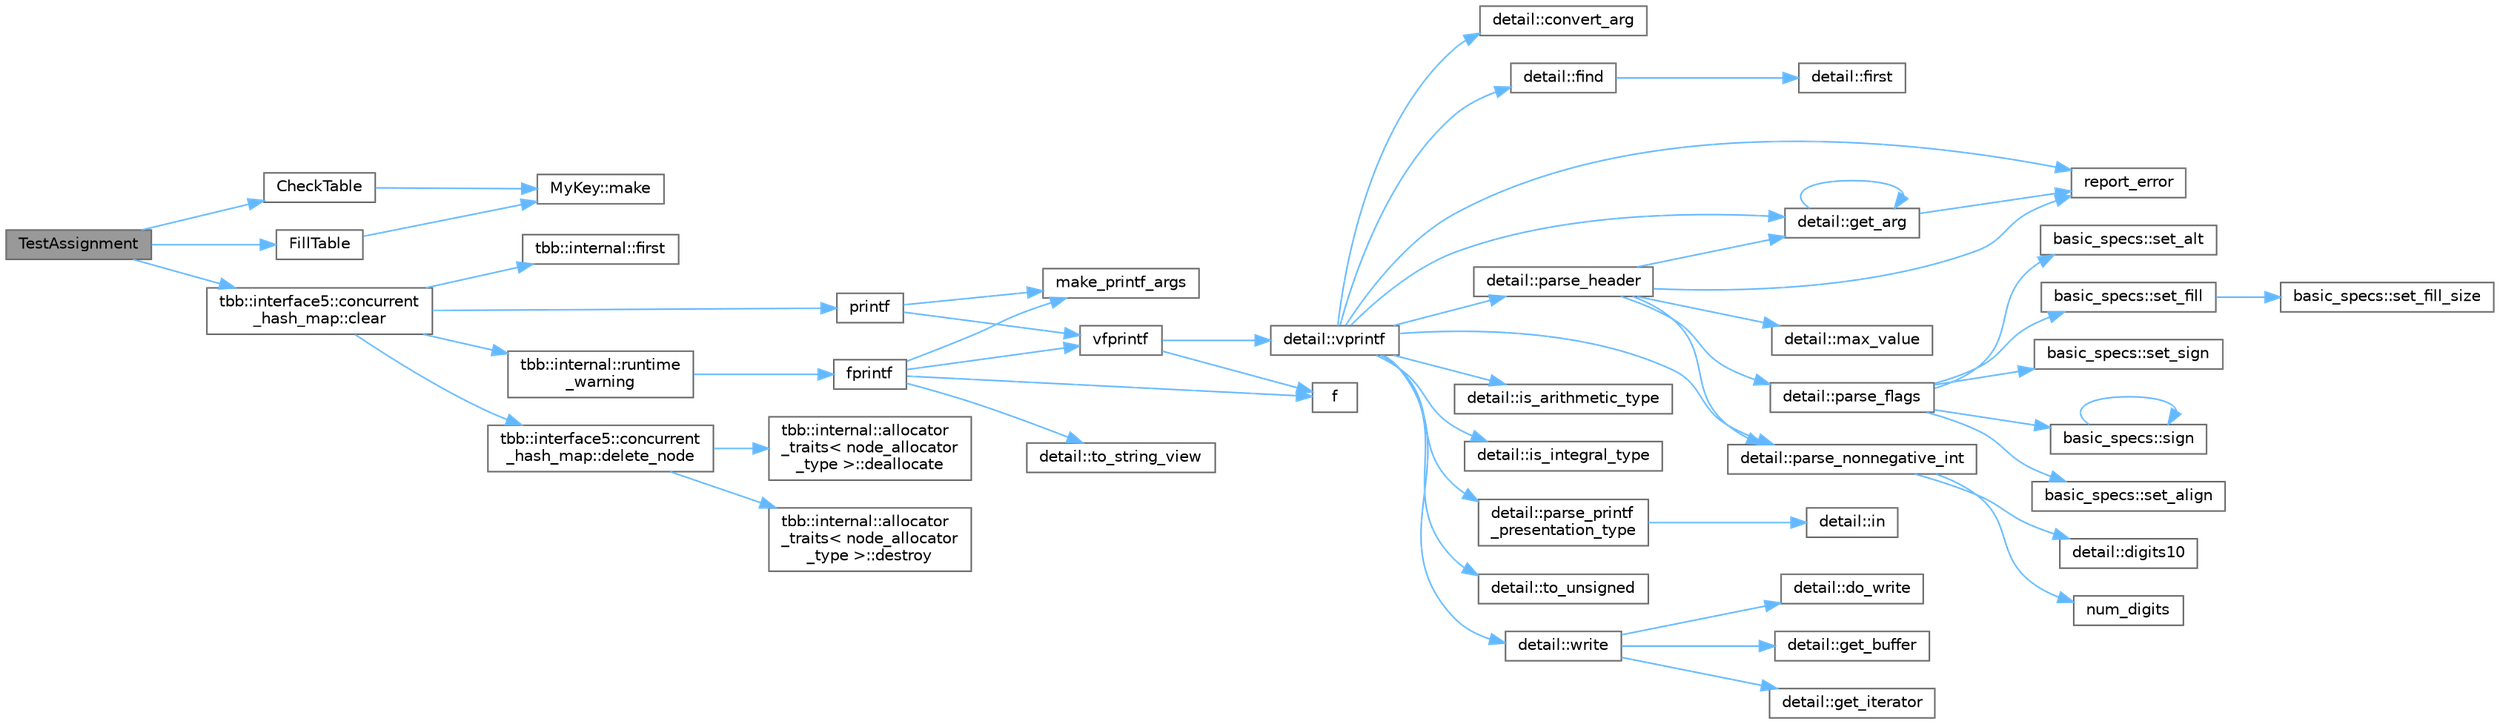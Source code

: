 digraph "TestAssignment"
{
 // LATEX_PDF_SIZE
  bgcolor="transparent";
  edge [fontname=Helvetica,fontsize=10,labelfontname=Helvetica,labelfontsize=10];
  node [fontname=Helvetica,fontsize=10,shape=box,height=0.2,width=0.4];
  rankdir="LR";
  Node1 [id="Node000001",label="TestAssignment",height=0.2,width=0.4,color="gray40", fillcolor="grey60", style="filled", fontcolor="black",tooltip=" "];
  Node1 -> Node2 [id="edge53_Node000001_Node000002",color="steelblue1",style="solid",tooltip=" "];
  Node2 [id="Node000002",label="CheckTable",height=0.2,width=0.4,color="grey40", fillcolor="white", style="filled",URL="$test__concurrent__hash__map_8cpp.html#aec4fdf870c82d6ddfa3ab10c0c615235",tooltip=" "];
  Node2 -> Node3 [id="edge54_Node000002_Node000003",color="steelblue1",style="solid",tooltip=" "];
  Node3 [id="Node000003",label="MyKey::make",height=0.2,width=0.4,color="grey40", fillcolor="white", style="filled",URL="$class_my_key.html#a528f881a8db29370048cd948561baf8a",tooltip=" "];
  Node1 -> Node4 [id="edge55_Node000001_Node000004",color="steelblue1",style="solid",tooltip=" "];
  Node4 [id="Node000004",label="tbb::interface5::concurrent\l_hash_map::clear",height=0.2,width=0.4,color="grey40", fillcolor="white", style="filled",URL="$classtbb_1_1interface5_1_1concurrent__hash__map.html#ab8295bc260b5e4df883fef11574b84c6",tooltip="Clear table"];
  Node4 -> Node5 [id="edge56_Node000004_Node000005",color="steelblue1",style="solid",tooltip=" "];
  Node5 [id="Node000005",label="tbb::interface5::concurrent\l_hash_map::delete_node",height=0.2,width=0.4,color="grey40", fillcolor="white", style="filled",URL="$classtbb_1_1interface5_1_1concurrent__hash__map.html#acb1f5cd0e8379a652cb59c07ff952987",tooltip=" "];
  Node5 -> Node6 [id="edge57_Node000005_Node000006",color="steelblue1",style="solid",tooltip=" "];
  Node6 [id="Node000006",label="tbb::internal::allocator\l_traits\< node_allocator\l_type \>::deallocate",height=0.2,width=0.4,color="grey40", fillcolor="white", style="filled",URL="$structtbb_1_1internal_1_1allocator__traits.html#a049b7469ef2147f774816df50d23e5fd",tooltip=" "];
  Node5 -> Node7 [id="edge58_Node000005_Node000007",color="steelblue1",style="solid",tooltip=" "];
  Node7 [id="Node000007",label="tbb::internal::allocator\l_traits\< node_allocator\l_type \>::destroy",height=0.2,width=0.4,color="grey40", fillcolor="white", style="filled",URL="$structtbb_1_1internal_1_1allocator__traits.html#adeb770694fe34d67cf4ba20a21ff8576",tooltip=" "];
  Node4 -> Node8 [id="edge59_Node000004_Node000008",color="steelblue1",style="solid",tooltip=" "];
  Node8 [id="Node000008",label="tbb::internal::first",height=0.2,width=0.4,color="grey40", fillcolor="white", style="filled",URL="$namespacetbb_1_1internal.html#ab9f93f2f0b5a50bfec5f8ebbfbe9b9db",tooltip=" "];
  Node4 -> Node9 [id="edge60_Node000004_Node000009",color="steelblue1",style="solid",tooltip=" "];
  Node9 [id="Node000009",label="printf",height=0.2,width=0.4,color="grey40", fillcolor="white", style="filled",URL="$printf_8h.html#aee3ed3a831f25f07e7be3919fff2203a",tooltip=" "];
  Node9 -> Node10 [id="edge61_Node000009_Node000010",color="steelblue1",style="solid",tooltip=" "];
  Node10 [id="Node000010",label="make_printf_args",height=0.2,width=0.4,color="grey40", fillcolor="white", style="filled",URL="$printf_8h.html#a27dcc0efcda04388971dbea3c875f122",tooltip=" "];
  Node9 -> Node11 [id="edge62_Node000009_Node000011",color="steelblue1",style="solid",tooltip=" "];
  Node11 [id="Node000011",label="vfprintf",height=0.2,width=0.4,color="grey40", fillcolor="white", style="filled",URL="$printf_8h.html#abb30aad964fc771fb52cf3ad88649df2",tooltip=" "];
  Node11 -> Node12 [id="edge63_Node000011_Node000012",color="steelblue1",style="solid",tooltip=" "];
  Node12 [id="Node000012",label="f",height=0.2,width=0.4,color="grey40", fillcolor="white", style="filled",URL="$cxx11__tensor__map_8cpp.html#a7f507fea02198f6cb81c86640c7b1a4e",tooltip=" "];
  Node11 -> Node13 [id="edge64_Node000011_Node000013",color="steelblue1",style="solid",tooltip=" "];
  Node13 [id="Node000013",label="detail::vprintf",height=0.2,width=0.4,color="grey40", fillcolor="white", style="filled",URL="$namespacedetail.html#a1c8c2218e4c822aa8f743fb9c573717f",tooltip=" "];
  Node13 -> Node14 [id="edge65_Node000013_Node000014",color="steelblue1",style="solid",tooltip=" "];
  Node14 [id="Node000014",label="detail::convert_arg",height=0.2,width=0.4,color="grey40", fillcolor="white", style="filled",URL="$namespacedetail.html#a03c11572c9a664266d6925f327dec7f3",tooltip=" "];
  Node13 -> Node15 [id="edge66_Node000013_Node000015",color="steelblue1",style="solid",tooltip=" "];
  Node15 [id="Node000015",label="detail::find",height=0.2,width=0.4,color="grey40", fillcolor="white", style="filled",URL="$namespacedetail.html#a6b71952fab3dc32f3edb2c3e9811d8d9",tooltip=" "];
  Node15 -> Node16 [id="edge67_Node000015_Node000016",color="steelblue1",style="solid",tooltip=" "];
  Node16 [id="Node000016",label="detail::first",height=0.2,width=0.4,color="grey40", fillcolor="white", style="filled",URL="$namespacedetail.html#a02319a3deb124802b88b61f85987df5e",tooltip=" "];
  Node13 -> Node17 [id="edge68_Node000013_Node000017",color="steelblue1",style="solid",tooltip=" "];
  Node17 [id="Node000017",label="detail::get_arg",height=0.2,width=0.4,color="grey40", fillcolor="white", style="filled",URL="$namespacedetail.html#a342ef250e45bd09b2ef666b6fae1c355",tooltip=" "];
  Node17 -> Node17 [id="edge69_Node000017_Node000017",color="steelblue1",style="solid",tooltip=" "];
  Node17 -> Node18 [id="edge70_Node000017_Node000018",color="steelblue1",style="solid",tooltip=" "];
  Node18 [id="Node000018",label="report_error",height=0.2,width=0.4,color="grey40", fillcolor="white", style="filled",URL="$format-inl_8h.html#a5555893692b00b61b3886349332fd01f",tooltip=" "];
  Node13 -> Node19 [id="edge71_Node000013_Node000019",color="steelblue1",style="solid",tooltip=" "];
  Node19 [id="Node000019",label="detail::is_arithmetic_type",height=0.2,width=0.4,color="grey40", fillcolor="white", style="filled",URL="$namespacedetail.html#a802c50a56a3495fdab6020b375ba1389",tooltip=" "];
  Node13 -> Node20 [id="edge72_Node000013_Node000020",color="steelblue1",style="solid",tooltip=" "];
  Node20 [id="Node000020",label="detail::is_integral_type",height=0.2,width=0.4,color="grey40", fillcolor="white", style="filled",URL="$namespacedetail.html#a2a60f8d1bee41b803f43fc42b707b5d1",tooltip=" "];
  Node13 -> Node21 [id="edge73_Node000013_Node000021",color="steelblue1",style="solid",tooltip=" "];
  Node21 [id="Node000021",label="detail::parse_header",height=0.2,width=0.4,color="grey40", fillcolor="white", style="filled",URL="$namespacedetail.html#afc9d93e58b8edb8077f8bc8eee7f4035",tooltip=" "];
  Node21 -> Node17 [id="edge74_Node000021_Node000017",color="steelblue1",style="solid",tooltip=" "];
  Node21 -> Node22 [id="edge75_Node000021_Node000022",color="steelblue1",style="solid",tooltip=" "];
  Node22 [id="Node000022",label="detail::max_value",height=0.2,width=0.4,color="grey40", fillcolor="white", style="filled",URL="$namespacedetail.html#a45c2130c44ebe54179eafcee3cda2bfb",tooltip=" "];
  Node21 -> Node23 [id="edge76_Node000021_Node000023",color="steelblue1",style="solid",tooltip=" "];
  Node23 [id="Node000023",label="detail::parse_flags",height=0.2,width=0.4,color="grey40", fillcolor="white", style="filled",URL="$namespacedetail.html#a4213daed116a37e1767881da51238261",tooltip=" "];
  Node23 -> Node24 [id="edge77_Node000023_Node000024",color="steelblue1",style="solid",tooltip=" "];
  Node24 [id="Node000024",label="basic_specs::set_align",height=0.2,width=0.4,color="grey40", fillcolor="white", style="filled",URL="$classbasic__specs.html#ad73b6f854341aaabc744bf54e6ea6af6",tooltip=" "];
  Node23 -> Node25 [id="edge78_Node000023_Node000025",color="steelblue1",style="solid",tooltip=" "];
  Node25 [id="Node000025",label="basic_specs::set_alt",height=0.2,width=0.4,color="grey40", fillcolor="white", style="filled",URL="$classbasic__specs.html#a5f10314706a8a3d579f882f30d283b61",tooltip=" "];
  Node23 -> Node26 [id="edge79_Node000023_Node000026",color="steelblue1",style="solid",tooltip=" "];
  Node26 [id="Node000026",label="basic_specs::set_fill",height=0.2,width=0.4,color="grey40", fillcolor="white", style="filled",URL="$classbasic__specs.html#a1600987fb39fed5dfdac21b218061a9e",tooltip=" "];
  Node26 -> Node27 [id="edge80_Node000026_Node000027",color="steelblue1",style="solid",tooltip=" "];
  Node27 [id="Node000027",label="basic_specs::set_fill_size",height=0.2,width=0.4,color="grey40", fillcolor="white", style="filled",URL="$classbasic__specs.html#a4b36db5ad1e38169bd6653635d5e69cd",tooltip=" "];
  Node23 -> Node28 [id="edge81_Node000023_Node000028",color="steelblue1",style="solid",tooltip=" "];
  Node28 [id="Node000028",label="basic_specs::set_sign",height=0.2,width=0.4,color="grey40", fillcolor="white", style="filled",URL="$classbasic__specs.html#a7020ec66ba6918727e4102567c5c731a",tooltip=" "];
  Node23 -> Node29 [id="edge82_Node000023_Node000029",color="steelblue1",style="solid",tooltip=" "];
  Node29 [id="Node000029",label="basic_specs::sign",height=0.2,width=0.4,color="grey40", fillcolor="white", style="filled",URL="$classbasic__specs.html#a380e6ff33a8ae05e3ef479bf95696ad2",tooltip=" "];
  Node29 -> Node29 [id="edge83_Node000029_Node000029",color="steelblue1",style="solid",tooltip=" "];
  Node21 -> Node30 [id="edge84_Node000021_Node000030",color="steelblue1",style="solid",tooltip=" "];
  Node30 [id="Node000030",label="detail::parse_nonnegative_int",height=0.2,width=0.4,color="grey40", fillcolor="white", style="filled",URL="$namespacedetail.html#a338caba782225e115a9902d4d0835f5f",tooltip=" "];
  Node30 -> Node31 [id="edge85_Node000030_Node000031",color="steelblue1",style="solid",tooltip=" "];
  Node31 [id="Node000031",label="detail::digits10",height=0.2,width=0.4,color="grey40", fillcolor="white", style="filled",URL="$namespacedetail.html#a3a043db05db2d07deb2d98ba2d04b4eb",tooltip=" "];
  Node30 -> Node32 [id="edge86_Node000030_Node000032",color="steelblue1",style="solid",tooltip=" "];
  Node32 [id="Node000032",label="num_digits",height=0.2,width=0.4,color="grey40", fillcolor="white", style="filled",URL="$_sequence_8c.html#aa16e8c03d098498ad9c8839cf2c48044",tooltip=" "];
  Node21 -> Node18 [id="edge87_Node000021_Node000018",color="steelblue1",style="solid",tooltip=" "];
  Node13 -> Node30 [id="edge88_Node000013_Node000030",color="steelblue1",style="solid",tooltip=" "];
  Node13 -> Node33 [id="edge89_Node000013_Node000033",color="steelblue1",style="solid",tooltip=" "];
  Node33 [id="Node000033",label="detail::parse_printf\l_presentation_type",height=0.2,width=0.4,color="grey40", fillcolor="white", style="filled",URL="$namespacedetail.html#aa2cb095169b23e3a66260ad7078f44cc",tooltip=" "];
  Node33 -> Node34 [id="edge90_Node000033_Node000034",color="steelblue1",style="solid",tooltip=" "];
  Node34 [id="Node000034",label="detail::in",height=0.2,width=0.4,color="grey40", fillcolor="white", style="filled",URL="$namespacedetail.html#a52a5e2ed06c229dcf95ea5c46d48d05e",tooltip=" "];
  Node13 -> Node18 [id="edge91_Node000013_Node000018",color="steelblue1",style="solid",tooltip=" "];
  Node13 -> Node35 [id="edge92_Node000013_Node000035",color="steelblue1",style="solid",tooltip=" "];
  Node35 [id="Node000035",label="detail::to_unsigned",height=0.2,width=0.4,color="grey40", fillcolor="white", style="filled",URL="$namespacedetail.html#a4855e668246c731a97484efc329f2aac",tooltip=" "];
  Node13 -> Node36 [id="edge93_Node000013_Node000036",color="steelblue1",style="solid",tooltip=" "];
  Node36 [id="Node000036",label="detail::write",height=0.2,width=0.4,color="grey40", fillcolor="white", style="filled",URL="$namespacedetail.html#a29dacf26eedc9e3575fb57329a5ca0a3",tooltip=" "];
  Node36 -> Node37 [id="edge94_Node000036_Node000037",color="steelblue1",style="solid",tooltip=" "];
  Node37 [id="Node000037",label="detail::do_write",height=0.2,width=0.4,color="grey40", fillcolor="white", style="filled",URL="$namespacedetail.html#a5007cc441bd246a9096070c10d1ea683",tooltip=" "];
  Node36 -> Node38 [id="edge95_Node000036_Node000038",color="steelblue1",style="solid",tooltip=" "];
  Node38 [id="Node000038",label="detail::get_buffer",height=0.2,width=0.4,color="grey40", fillcolor="white", style="filled",URL="$namespacedetail.html#ad803bb19df422bc4c4f92d75c7564437",tooltip=" "];
  Node36 -> Node39 [id="edge96_Node000036_Node000039",color="steelblue1",style="solid",tooltip=" "];
  Node39 [id="Node000039",label="detail::get_iterator",height=0.2,width=0.4,color="grey40", fillcolor="white", style="filled",URL="$namespacedetail.html#a05e3e231207d3f28f83261c2e7ad2fe5",tooltip=" "];
  Node4 -> Node40 [id="edge97_Node000004_Node000040",color="steelblue1",style="solid",tooltip=" "];
  Node40 [id="Node000040",label="tbb::internal::runtime\l_warning",height=0.2,width=0.4,color="grey40", fillcolor="white", style="filled",URL="$namespacetbb_1_1internal.html#a0ddf43033695d442c64c4a44f6d6c211",tooltip="Report a runtime warning."];
  Node40 -> Node41 [id="edge98_Node000040_Node000041",color="steelblue1",style="solid",tooltip=" "];
  Node41 [id="Node000041",label="fprintf",height=0.2,width=0.4,color="grey40", fillcolor="white", style="filled",URL="$printf_8h.html#a9f315126362cae9675de1642105e631e",tooltip=" "];
  Node41 -> Node12 [id="edge99_Node000041_Node000012",color="steelblue1",style="solid",tooltip=" "];
  Node41 -> Node10 [id="edge100_Node000041_Node000010",color="steelblue1",style="solid",tooltip=" "];
  Node41 -> Node42 [id="edge101_Node000041_Node000042",color="steelblue1",style="solid",tooltip=" "];
  Node42 [id="Node000042",label="detail::to_string_view",height=0.2,width=0.4,color="grey40", fillcolor="white", style="filled",URL="$namespacedetail.html#abeae79fa3e1eded2d8fbd56cc9f0960e",tooltip=" "];
  Node41 -> Node11 [id="edge102_Node000041_Node000011",color="steelblue1",style="solid",tooltip=" "];
  Node1 -> Node43 [id="edge103_Node000001_Node000043",color="steelblue1",style="solid",tooltip=" "];
  Node43 [id="Node000043",label="FillTable",height=0.2,width=0.4,color="grey40", fillcolor="white", style="filled",URL="$test__concurrent__hash__map_8cpp.html#a11dde403ea20ff3b468dcdb4e2316665",tooltip=" "];
  Node43 -> Node3 [id="edge104_Node000043_Node000003",color="steelblue1",style="solid",tooltip=" "];
}
